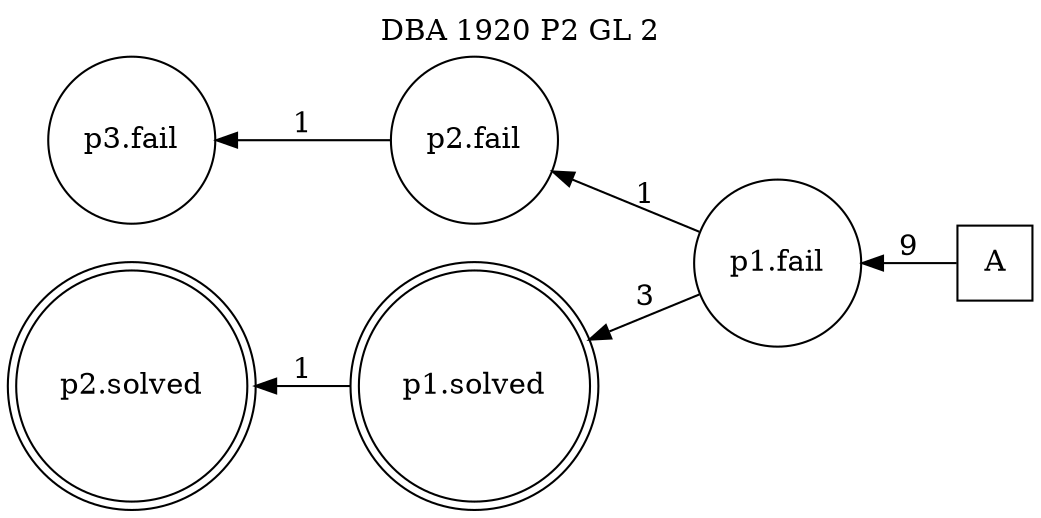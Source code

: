 digraph DBA_1920_P2_GL_2_GOOD {
labelloc="tl"
label= " DBA 1920 P2 GL 2 "
rankdir="RL";
graph [ size=" 10 , 10 !"]

"A" [shape="square" label="A"]
"p1.fail" [shape="circle" label="p1.fail"]
"p2.fail" [shape="circle" label="p2.fail"]
"p3.fail" [shape="circle" label="p3.fail"]
"p1.solved" [shape="doublecircle" label="p1.solved"]
"p2.solved" [shape="doublecircle" label="p2.solved"]
"A" -> "p1.fail" [ label=9]
"p1.fail" -> "p2.fail" [ label=1]
"p1.fail" -> "p1.solved" [ label=3]
"p2.fail" -> "p3.fail" [ label=1]
"p1.solved" -> "p2.solved" [ label=1]
}
